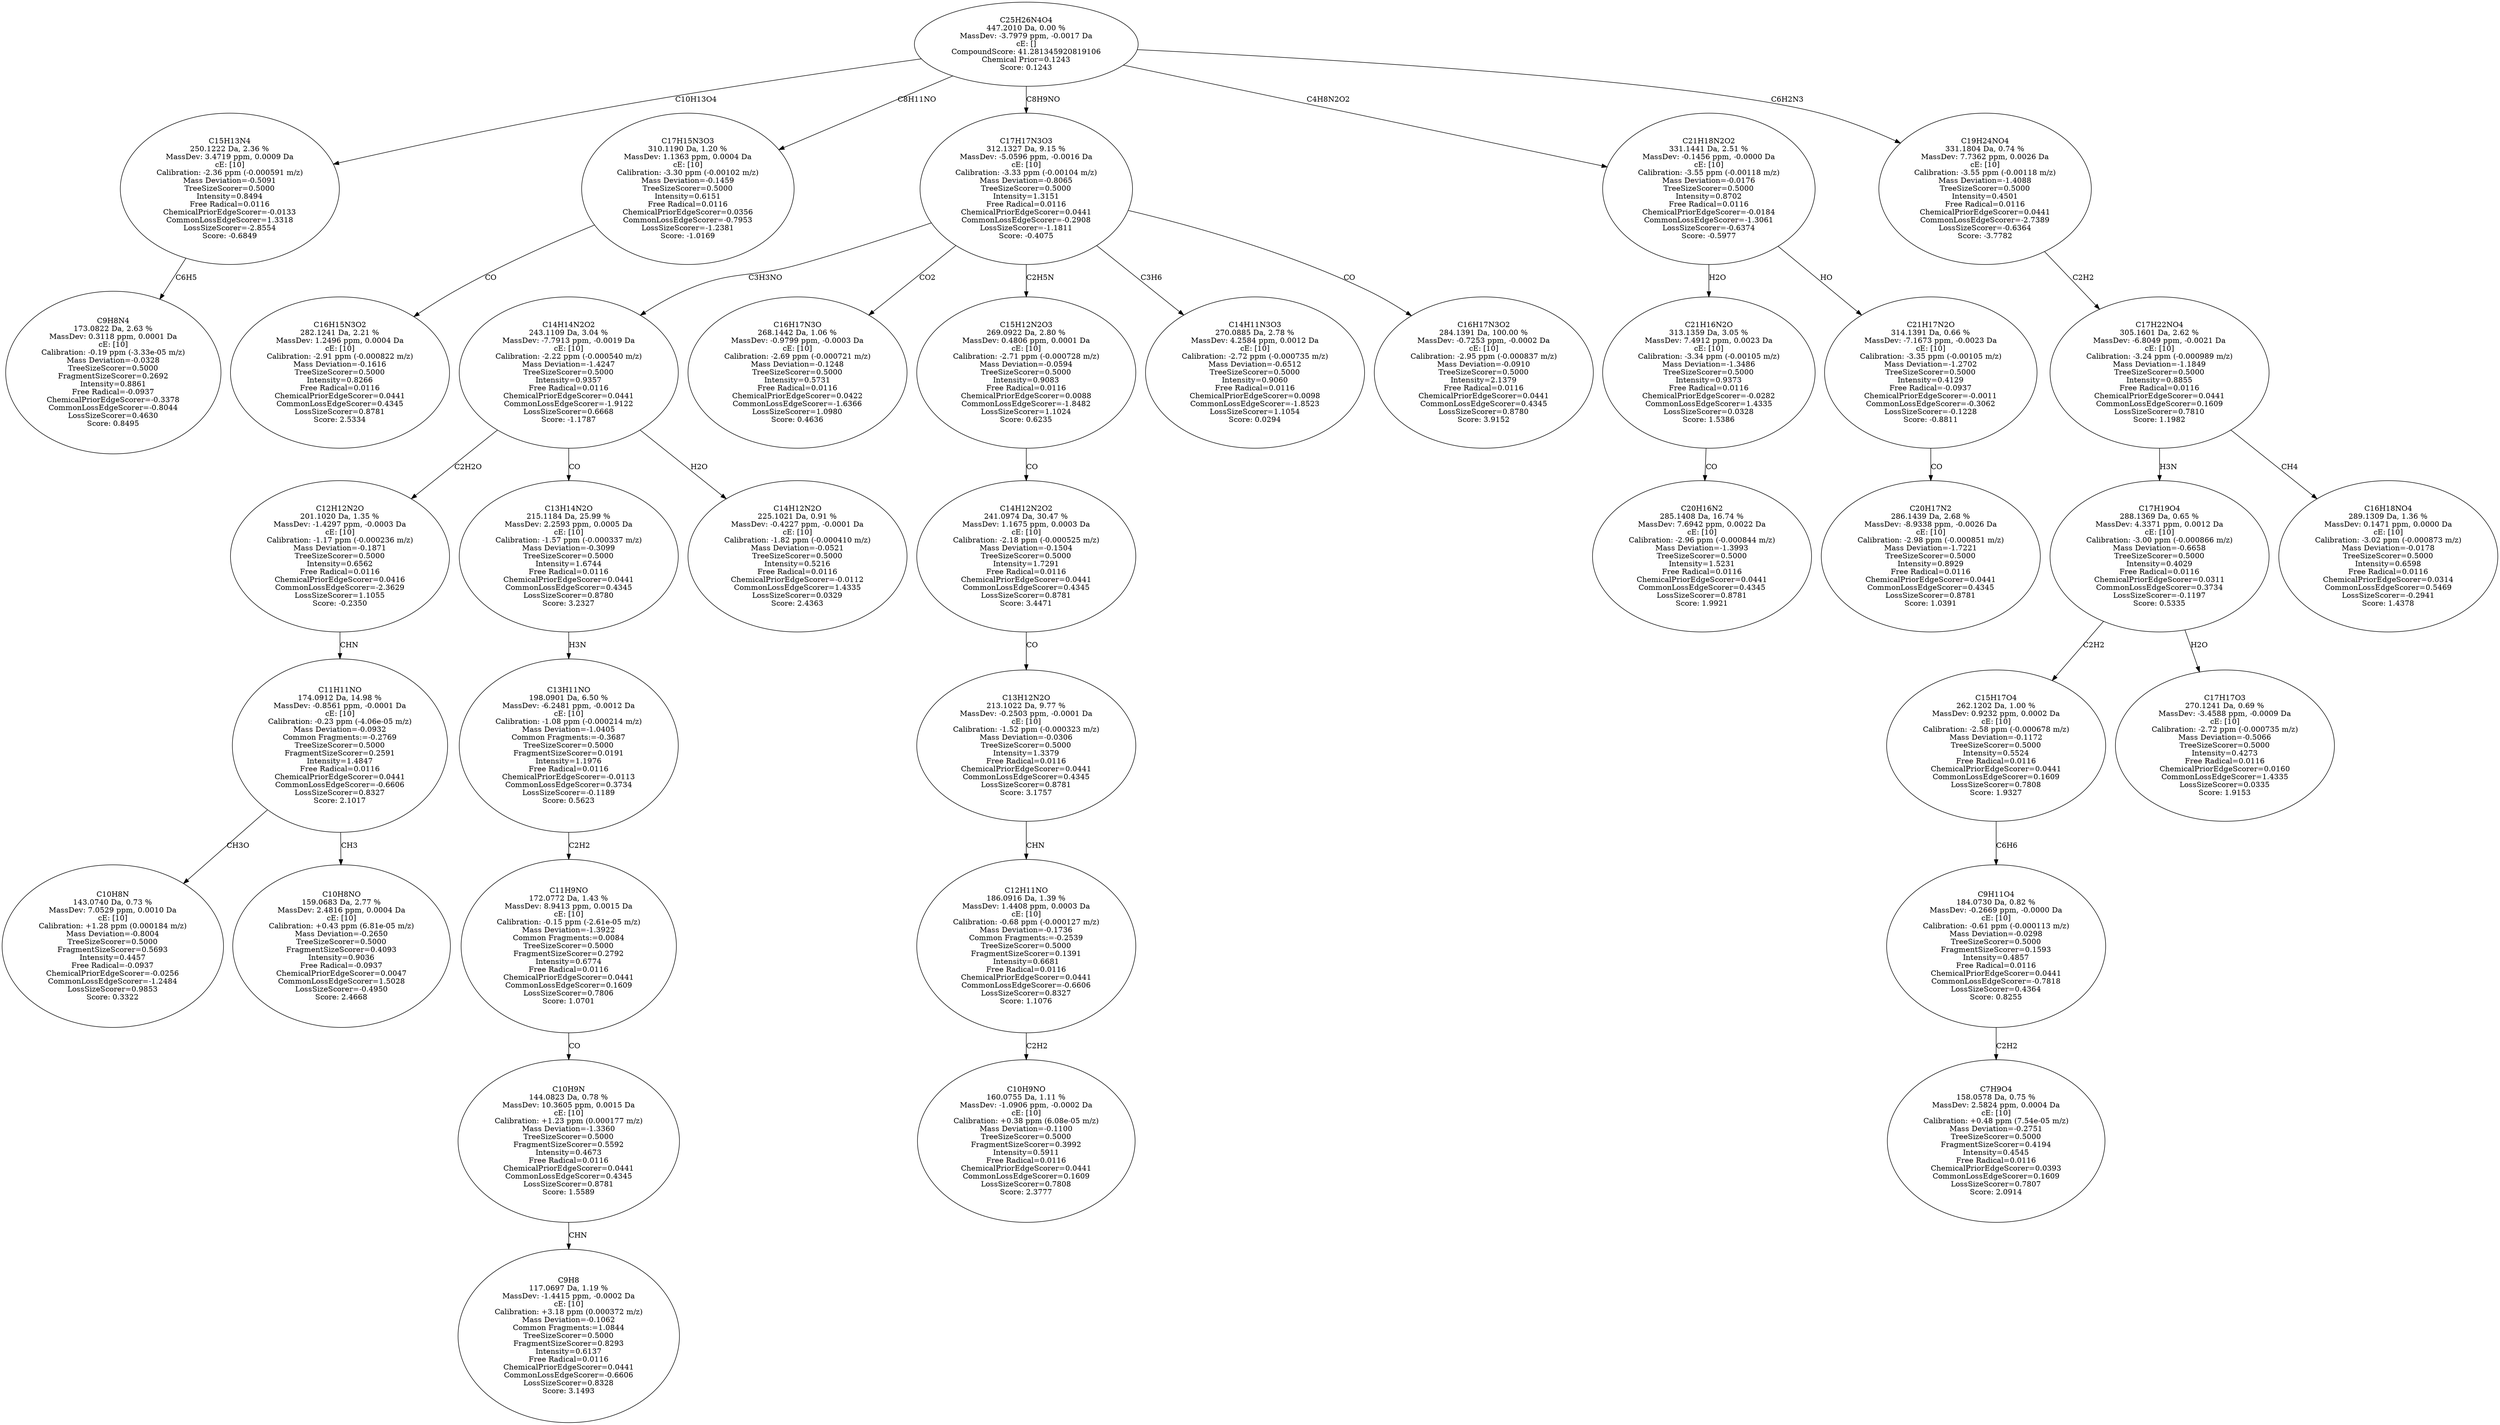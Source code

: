 strict digraph {
v1 [label="C9H8N4\n173.0822 Da, 2.63 %\nMassDev: 0.3118 ppm, 0.0001 Da\ncE: [10]\nCalibration: -0.19 ppm (-3.33e-05 m/z)\nMass Deviation=-0.0328\nTreeSizeScorer=0.5000\nFragmentSizeScorer=0.2692\nIntensity=0.8861\nFree Radical=-0.0937\nChemicalPriorEdgeScorer=-0.3378\nCommonLossEdgeScorer=-0.8044\nLossSizeScorer=0.4630\nScore: 0.8495"];
v2 [label="C15H13N4\n250.1222 Da, 2.36 %\nMassDev: 3.4719 ppm, 0.0009 Da\ncE: [10]\nCalibration: -2.36 ppm (-0.000591 m/z)\nMass Deviation=-0.5091\nTreeSizeScorer=0.5000\nIntensity=0.8494\nFree Radical=0.0116\nChemicalPriorEdgeScorer=-0.0133\nCommonLossEdgeScorer=1.3318\nLossSizeScorer=-2.8554\nScore: -0.6849"];
v3 [label="C16H15N3O2\n282.1241 Da, 2.21 %\nMassDev: 1.2496 ppm, 0.0004 Da\ncE: [10]\nCalibration: -2.91 ppm (-0.000822 m/z)\nMass Deviation=-0.1616\nTreeSizeScorer=0.5000\nIntensity=0.8266\nFree Radical=0.0116\nChemicalPriorEdgeScorer=0.0441\nCommonLossEdgeScorer=0.4345\nLossSizeScorer=0.8781\nScore: 2.5334"];
v4 [label="C17H15N3O3\n310.1190 Da, 1.20 %\nMassDev: 1.1363 ppm, 0.0004 Da\ncE: [10]\nCalibration: -3.30 ppm (-0.00102 m/z)\nMass Deviation=-0.1459\nTreeSizeScorer=0.5000\nIntensity=0.6151\nFree Radical=0.0116\nChemicalPriorEdgeScorer=0.0356\nCommonLossEdgeScorer=-0.7953\nLossSizeScorer=-1.2381\nScore: -1.0169"];
v5 [label="C10H8N\n143.0740 Da, 0.73 %\nMassDev: 7.0529 ppm, 0.0010 Da\ncE: [10]\nCalibration: +1.28 ppm (0.000184 m/z)\nMass Deviation=-0.8004\nTreeSizeScorer=0.5000\nFragmentSizeScorer=0.5693\nIntensity=0.4457\nFree Radical=-0.0937\nChemicalPriorEdgeScorer=-0.0256\nCommonLossEdgeScorer=-1.2484\nLossSizeScorer=0.9853\nScore: 0.3322"];
v6 [label="C10H8NO\n159.0683 Da, 2.77 %\nMassDev: 2.4816 ppm, 0.0004 Da\ncE: [10]\nCalibration: +0.43 ppm (6.81e-05 m/z)\nMass Deviation=-0.2650\nTreeSizeScorer=0.5000\nFragmentSizeScorer=0.4093\nIntensity=0.9036\nFree Radical=-0.0937\nChemicalPriorEdgeScorer=0.0047\nCommonLossEdgeScorer=1.5028\nLossSizeScorer=-0.4950\nScore: 2.4668"];
v7 [label="C11H11NO\n174.0912 Da, 14.98 %\nMassDev: -0.8561 ppm, -0.0001 Da\ncE: [10]\nCalibration: -0.23 ppm (-4.06e-05 m/z)\nMass Deviation=-0.0932\nCommon Fragments:=-0.2769\nTreeSizeScorer=0.5000\nFragmentSizeScorer=0.2591\nIntensity=1.4847\nFree Radical=0.0116\nChemicalPriorEdgeScorer=0.0441\nCommonLossEdgeScorer=-0.6606\nLossSizeScorer=0.8327\nScore: 2.1017"];
v8 [label="C12H12N2O\n201.1020 Da, 1.35 %\nMassDev: -1.4297 ppm, -0.0003 Da\ncE: [10]\nCalibration: -1.17 ppm (-0.000236 m/z)\nMass Deviation=-0.1871\nTreeSizeScorer=0.5000\nIntensity=0.6562\nFree Radical=0.0116\nChemicalPriorEdgeScorer=0.0416\nCommonLossEdgeScorer=-2.3629\nLossSizeScorer=1.1055\nScore: -0.2350"];
v9 [label="C9H8\n117.0697 Da, 1.19 %\nMassDev: -1.4415 ppm, -0.0002 Da\ncE: [10]\nCalibration: +3.18 ppm (0.000372 m/z)\nMass Deviation=-0.1062\nCommon Fragments:=1.0844\nTreeSizeScorer=0.5000\nFragmentSizeScorer=0.8293\nIntensity=0.6137\nFree Radical=0.0116\nChemicalPriorEdgeScorer=0.0441\nCommonLossEdgeScorer=-0.6606\nLossSizeScorer=0.8328\nScore: 3.1493"];
v10 [label="C10H9N\n144.0823 Da, 0.78 %\nMassDev: 10.3605 ppm, 0.0015 Da\ncE: [10]\nCalibration: +1.23 ppm (0.000177 m/z)\nMass Deviation=-1.3360\nTreeSizeScorer=0.5000\nFragmentSizeScorer=0.5592\nIntensity=0.4673\nFree Radical=0.0116\nChemicalPriorEdgeScorer=0.0441\nCommonLossEdgeScorer=0.4345\nLossSizeScorer=0.8781\nScore: 1.5589"];
v11 [label="C11H9NO\n172.0772 Da, 1.43 %\nMassDev: 8.9413 ppm, 0.0015 Da\ncE: [10]\nCalibration: -0.15 ppm (-2.61e-05 m/z)\nMass Deviation=-1.3922\nCommon Fragments:=0.0084\nTreeSizeScorer=0.5000\nFragmentSizeScorer=0.2792\nIntensity=0.6774\nFree Radical=0.0116\nChemicalPriorEdgeScorer=0.0441\nCommonLossEdgeScorer=0.1609\nLossSizeScorer=0.7806\nScore: 1.0701"];
v12 [label="C13H11NO\n198.0901 Da, 6.50 %\nMassDev: -6.2481 ppm, -0.0012 Da\ncE: [10]\nCalibration: -1.08 ppm (-0.000214 m/z)\nMass Deviation=-1.0405\nCommon Fragments:=-0.3687\nTreeSizeScorer=0.5000\nFragmentSizeScorer=0.0191\nIntensity=1.1976\nFree Radical=0.0116\nChemicalPriorEdgeScorer=-0.0113\nCommonLossEdgeScorer=0.3734\nLossSizeScorer=-0.1189\nScore: 0.5623"];
v13 [label="C13H14N2O\n215.1184 Da, 25.99 %\nMassDev: 2.2593 ppm, 0.0005 Da\ncE: [10]\nCalibration: -1.57 ppm (-0.000337 m/z)\nMass Deviation=-0.3099\nTreeSizeScorer=0.5000\nIntensity=1.6744\nFree Radical=0.0116\nChemicalPriorEdgeScorer=0.0441\nCommonLossEdgeScorer=0.4345\nLossSizeScorer=0.8780\nScore: 3.2327"];
v14 [label="C14H12N2O\n225.1021 Da, 0.91 %\nMassDev: -0.4227 ppm, -0.0001 Da\ncE: [10]\nCalibration: -1.82 ppm (-0.000410 m/z)\nMass Deviation=-0.0521\nTreeSizeScorer=0.5000\nIntensity=0.5216\nFree Radical=0.0116\nChemicalPriorEdgeScorer=-0.0112\nCommonLossEdgeScorer=1.4335\nLossSizeScorer=0.0329\nScore: 2.4363"];
v15 [label="C14H14N2O2\n243.1109 Da, 3.04 %\nMassDev: -7.7913 ppm, -0.0019 Da\ncE: [10]\nCalibration: -2.22 ppm (-0.000540 m/z)\nMass Deviation=-1.4247\nTreeSizeScorer=0.5000\nIntensity=0.9357\nFree Radical=0.0116\nChemicalPriorEdgeScorer=0.0441\nCommonLossEdgeScorer=-1.9122\nLossSizeScorer=0.6668\nScore: -1.1787"];
v16 [label="C16H17N3O\n268.1442 Da, 1.06 %\nMassDev: -0.9799 ppm, -0.0003 Da\ncE: [10]\nCalibration: -2.69 ppm (-0.000721 m/z)\nMass Deviation=-0.1248\nTreeSizeScorer=0.5000\nIntensity=0.5731\nFree Radical=0.0116\nChemicalPriorEdgeScorer=0.0422\nCommonLossEdgeScorer=-1.6366\nLossSizeScorer=1.0980\nScore: 0.4636"];
v17 [label="C10H9NO\n160.0755 Da, 1.11 %\nMassDev: -1.0906 ppm, -0.0002 Da\ncE: [10]\nCalibration: +0.38 ppm (6.08e-05 m/z)\nMass Deviation=-0.1100\nTreeSizeScorer=0.5000\nFragmentSizeScorer=0.3992\nIntensity=0.5911\nFree Radical=0.0116\nChemicalPriorEdgeScorer=0.0441\nCommonLossEdgeScorer=0.1609\nLossSizeScorer=0.7808\nScore: 2.3777"];
v18 [label="C12H11NO\n186.0916 Da, 1.39 %\nMassDev: 1.4408 ppm, 0.0003 Da\ncE: [10]\nCalibration: -0.68 ppm (-0.000127 m/z)\nMass Deviation=-0.1736\nCommon Fragments:=-0.2539\nTreeSizeScorer=0.5000\nFragmentSizeScorer=0.1391\nIntensity=0.6681\nFree Radical=0.0116\nChemicalPriorEdgeScorer=0.0441\nCommonLossEdgeScorer=-0.6606\nLossSizeScorer=0.8327\nScore: 1.1076"];
v19 [label="C13H12N2O\n213.1022 Da, 9.77 %\nMassDev: -0.2503 ppm, -0.0001 Da\ncE: [10]\nCalibration: -1.52 ppm (-0.000323 m/z)\nMass Deviation=-0.0306\nTreeSizeScorer=0.5000\nIntensity=1.3379\nFree Radical=0.0116\nChemicalPriorEdgeScorer=0.0441\nCommonLossEdgeScorer=0.4345\nLossSizeScorer=0.8781\nScore: 3.1757"];
v20 [label="C14H12N2O2\n241.0974 Da, 30.47 %\nMassDev: 1.1675 ppm, 0.0003 Da\ncE: [10]\nCalibration: -2.18 ppm (-0.000525 m/z)\nMass Deviation=-0.1504\nTreeSizeScorer=0.5000\nIntensity=1.7291\nFree Radical=0.0116\nChemicalPriorEdgeScorer=0.0441\nCommonLossEdgeScorer=0.4345\nLossSizeScorer=0.8781\nScore: 3.4471"];
v21 [label="C15H12N2O3\n269.0922 Da, 2.80 %\nMassDev: 0.4806 ppm, 0.0001 Da\ncE: [10]\nCalibration: -2.71 ppm (-0.000728 m/z)\nMass Deviation=-0.0594\nTreeSizeScorer=0.5000\nIntensity=0.9083\nFree Radical=0.0116\nChemicalPriorEdgeScorer=0.0088\nCommonLossEdgeScorer=-1.8482\nLossSizeScorer=1.1024\nScore: 0.6235"];
v22 [label="C14H11N3O3\n270.0885 Da, 2.78 %\nMassDev: 4.2584 ppm, 0.0012 Da\ncE: [10]\nCalibration: -2.72 ppm (-0.000735 m/z)\nMass Deviation=-0.6512\nTreeSizeScorer=0.5000\nIntensity=0.9060\nFree Radical=0.0116\nChemicalPriorEdgeScorer=0.0098\nCommonLossEdgeScorer=-1.8523\nLossSizeScorer=1.1054\nScore: 0.0294"];
v23 [label="C16H17N3O2\n284.1391 Da, 100.00 %\nMassDev: -0.7253 ppm, -0.0002 Da\ncE: [10]\nCalibration: -2.95 ppm (-0.000837 m/z)\nMass Deviation=-0.0910\nTreeSizeScorer=0.5000\nIntensity=2.1379\nFree Radical=0.0116\nChemicalPriorEdgeScorer=0.0441\nCommonLossEdgeScorer=0.4345\nLossSizeScorer=0.8780\nScore: 3.9152"];
v24 [label="C17H17N3O3\n312.1327 Da, 9.15 %\nMassDev: -5.0596 ppm, -0.0016 Da\ncE: [10]\nCalibration: -3.33 ppm (-0.00104 m/z)\nMass Deviation=-0.8065\nTreeSizeScorer=0.5000\nIntensity=1.3151\nFree Radical=0.0116\nChemicalPriorEdgeScorer=0.0441\nCommonLossEdgeScorer=-0.2908\nLossSizeScorer=-1.1811\nScore: -0.4075"];
v25 [label="C20H16N2\n285.1408 Da, 16.74 %\nMassDev: 7.6942 ppm, 0.0022 Da\ncE: [10]\nCalibration: -2.96 ppm (-0.000844 m/z)\nMass Deviation=-1.3993\nTreeSizeScorer=0.5000\nIntensity=1.5231\nFree Radical=0.0116\nChemicalPriorEdgeScorer=0.0441\nCommonLossEdgeScorer=0.4345\nLossSizeScorer=0.8781\nScore: 1.9921"];
v26 [label="C21H16N2O\n313.1359 Da, 3.05 %\nMassDev: 7.4912 ppm, 0.0023 Da\ncE: [10]\nCalibration: -3.34 ppm (-0.00105 m/z)\nMass Deviation=-1.3486\nTreeSizeScorer=0.5000\nIntensity=0.9373\nFree Radical=0.0116\nChemicalPriorEdgeScorer=-0.0282\nCommonLossEdgeScorer=1.4335\nLossSizeScorer=0.0328\nScore: 1.5386"];
v27 [label="C20H17N2\n286.1439 Da, 2.68 %\nMassDev: -8.9338 ppm, -0.0026 Da\ncE: [10]\nCalibration: -2.98 ppm (-0.000851 m/z)\nMass Deviation=-1.7221\nTreeSizeScorer=0.5000\nIntensity=0.8929\nFree Radical=0.0116\nChemicalPriorEdgeScorer=0.0441\nCommonLossEdgeScorer=0.4345\nLossSizeScorer=0.8781\nScore: 1.0391"];
v28 [label="C21H17N2O\n314.1391 Da, 0.66 %\nMassDev: -7.1673 ppm, -0.0023 Da\ncE: [10]\nCalibration: -3.35 ppm (-0.00105 m/z)\nMass Deviation=-1.2702\nTreeSizeScorer=0.5000\nIntensity=0.4129\nFree Radical=-0.0937\nChemicalPriorEdgeScorer=-0.0011\nCommonLossEdgeScorer=-0.3062\nLossSizeScorer=-0.1228\nScore: -0.8811"];
v29 [label="C21H18N2O2\n331.1441 Da, 2.51 %\nMassDev: -0.1456 ppm, -0.0000 Da\ncE: [10]\nCalibration: -3.55 ppm (-0.00118 m/z)\nMass Deviation=-0.0176\nTreeSizeScorer=0.5000\nIntensity=0.8702\nFree Radical=0.0116\nChemicalPriorEdgeScorer=-0.0184\nCommonLossEdgeScorer=-1.3061\nLossSizeScorer=-0.6374\nScore: -0.5977"];
v30 [label="C7H9O4\n158.0578 Da, 0.75 %\nMassDev: 2.5824 ppm, 0.0004 Da\ncE: [10]\nCalibration: +0.48 ppm (7.54e-05 m/z)\nMass Deviation=-0.2751\nTreeSizeScorer=0.5000\nFragmentSizeScorer=0.4194\nIntensity=0.4545\nFree Radical=0.0116\nChemicalPriorEdgeScorer=0.0393\nCommonLossEdgeScorer=0.1609\nLossSizeScorer=0.7807\nScore: 2.0914"];
v31 [label="C9H11O4\n184.0730 Da, 0.82 %\nMassDev: -0.2669 ppm, -0.0000 Da\ncE: [10]\nCalibration: -0.61 ppm (-0.000113 m/z)\nMass Deviation=-0.0298\nTreeSizeScorer=0.5000\nFragmentSizeScorer=0.1593\nIntensity=0.4857\nFree Radical=0.0116\nChemicalPriorEdgeScorer=0.0441\nCommonLossEdgeScorer=-0.7818\nLossSizeScorer=0.4364\nScore: 0.8255"];
v32 [label="C15H17O4\n262.1202 Da, 1.00 %\nMassDev: 0.9232 ppm, 0.0002 Da\ncE: [10]\nCalibration: -2.58 ppm (-0.000678 m/z)\nMass Deviation=-0.1172\nTreeSizeScorer=0.5000\nIntensity=0.5524\nFree Radical=0.0116\nChemicalPriorEdgeScorer=0.0441\nCommonLossEdgeScorer=0.1609\nLossSizeScorer=0.7808\nScore: 1.9327"];
v33 [label="C17H17O3\n270.1241 Da, 0.69 %\nMassDev: -3.4588 ppm, -0.0009 Da\ncE: [10]\nCalibration: -2.72 ppm (-0.000735 m/z)\nMass Deviation=-0.5066\nTreeSizeScorer=0.5000\nIntensity=0.4273\nFree Radical=0.0116\nChemicalPriorEdgeScorer=0.0160\nCommonLossEdgeScorer=1.4335\nLossSizeScorer=0.0335\nScore: 1.9153"];
v34 [label="C17H19O4\n288.1369 Da, 0.65 %\nMassDev: 4.3371 ppm, 0.0012 Da\ncE: [10]\nCalibration: -3.00 ppm (-0.000866 m/z)\nMass Deviation=-0.6658\nTreeSizeScorer=0.5000\nIntensity=0.4029\nFree Radical=0.0116\nChemicalPriorEdgeScorer=0.0311\nCommonLossEdgeScorer=0.3734\nLossSizeScorer=-0.1197\nScore: 0.5335"];
v35 [label="C16H18NO4\n289.1309 Da, 1.36 %\nMassDev: 0.1471 ppm, 0.0000 Da\ncE: [10]\nCalibration: -3.02 ppm (-0.000873 m/z)\nMass Deviation=-0.0178\nTreeSizeScorer=0.5000\nIntensity=0.6598\nFree Radical=0.0116\nChemicalPriorEdgeScorer=0.0314\nCommonLossEdgeScorer=0.5469\nLossSizeScorer=-0.2941\nScore: 1.4378"];
v36 [label="C17H22NO4\n305.1601 Da, 2.62 %\nMassDev: -6.8049 ppm, -0.0021 Da\ncE: [10]\nCalibration: -3.24 ppm (-0.000989 m/z)\nMass Deviation=-1.1849\nTreeSizeScorer=0.5000\nIntensity=0.8855\nFree Radical=0.0116\nChemicalPriorEdgeScorer=0.0441\nCommonLossEdgeScorer=0.1609\nLossSizeScorer=0.7810\nScore: 1.1982"];
v37 [label="C19H24NO4\n331.1804 Da, 0.74 %\nMassDev: 7.7362 ppm, 0.0026 Da\ncE: [10]\nCalibration: -3.55 ppm (-0.00118 m/z)\nMass Deviation=-1.4088\nTreeSizeScorer=0.5000\nIntensity=0.4501\nFree Radical=0.0116\nChemicalPriorEdgeScorer=0.0441\nCommonLossEdgeScorer=-2.7389\nLossSizeScorer=-0.6364\nScore: -3.7782"];
v38 [label="C25H26N4O4\n447.2010 Da, 0.00 %\nMassDev: -3.7979 ppm, -0.0017 Da\ncE: []\nCompoundScore: 41.281345920819106\nChemical Prior=0.1243\nScore: 0.1243"];
v2 -> v1 [label="C6H5"];
v38 -> v2 [label="C10H13O4"];
v4 -> v3 [label="CO"];
v38 -> v4 [label="C8H11NO"];
v7 -> v5 [label="CH3O"];
v7 -> v6 [label="CH3"];
v8 -> v7 [label="CHN"];
v15 -> v8 [label="C2H2O"];
v10 -> v9 [label="CHN"];
v11 -> v10 [label="CO"];
v12 -> v11 [label="C2H2"];
v13 -> v12 [label="H3N"];
v15 -> v13 [label="CO"];
v15 -> v14 [label="H2O"];
v24 -> v15 [label="C3H3NO"];
v24 -> v16 [label="CO2"];
v18 -> v17 [label="C2H2"];
v19 -> v18 [label="CHN"];
v20 -> v19 [label="CO"];
v21 -> v20 [label="CO"];
v24 -> v21 [label="C2H5N"];
v24 -> v22 [label="C3H6"];
v24 -> v23 [label="CO"];
v38 -> v24 [label="C8H9NO"];
v26 -> v25 [label="CO"];
v29 -> v26 [label="H2O"];
v28 -> v27 [label="CO"];
v29 -> v28 [label="HO"];
v38 -> v29 [label="C4H8N2O2"];
v31 -> v30 [label="C2H2"];
v32 -> v31 [label="C6H6"];
v34 -> v32 [label="C2H2"];
v34 -> v33 [label="H2O"];
v36 -> v34 [label="H3N"];
v36 -> v35 [label="CH4"];
v37 -> v36 [label="C2H2"];
v38 -> v37 [label="C6H2N3"];
}